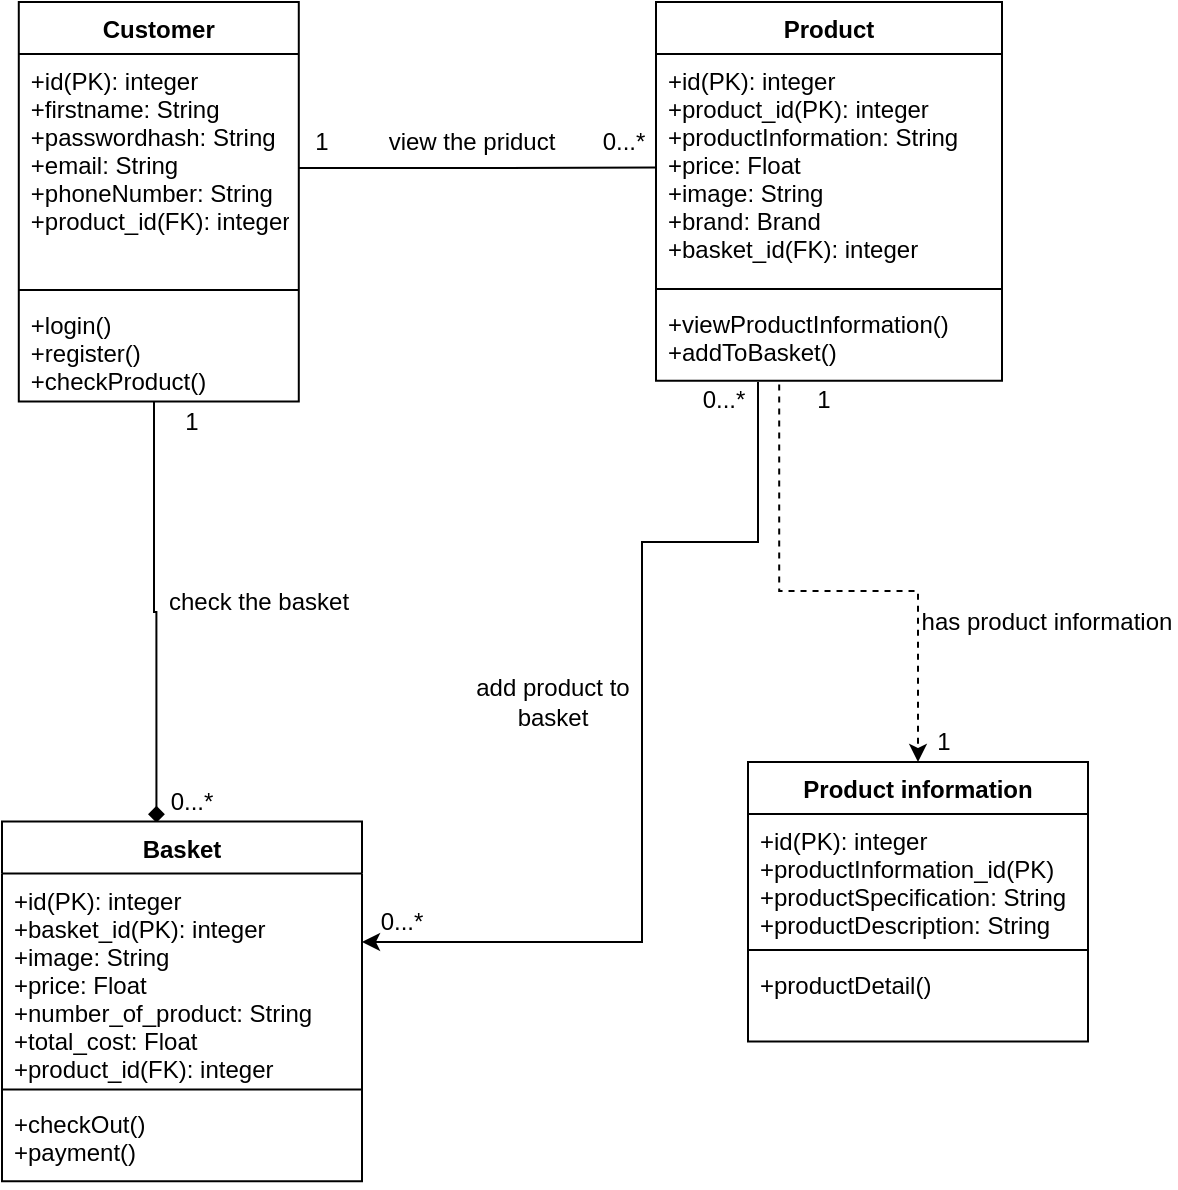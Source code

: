 <mxfile version="12.2.4" pages="1"><diagram id="9rHRDfxWtqjMW2LED-_c" name="Page-1"><mxGraphModel dx="992" dy="638" grid="1" gridSize="10" guides="1" tooltips="1" connect="1" arrows="1" fold="1" page="1" pageScale="1" pageWidth="827" pageHeight="1169" math="0" shadow="0"><root><mxCell id="0"/><mxCell id="1" parent="0"/><mxCell id="70" style="edgeStyle=orthogonalEdgeStyle;rounded=0;orthogonalLoop=1;jettySize=auto;html=1;endArrow=diamond;endFill=1;entryX=0.429;entryY=0.003;entryDx=0;entryDy=0;entryPerimeter=0;" edge="1" parent="1" source="2" target="10"><mxGeometry relative="1" as="geometry"><mxPoint x="150" y="410" as="targetPoint"/><Array as="points"><mxPoint x="116" y="365"/></Array></mxGeometry></mxCell><mxCell id="2" value="Customer" style="swimlane;fontStyle=1;align=center;verticalAlign=top;childLayout=stackLayout;horizontal=1;startSize=26;horizontalStack=0;resizeParent=1;resizeParentMax=0;resizeLast=0;collapsible=1;marginBottom=0;" parent="1" vertex="1"><mxGeometry x="48.393" y="60" width="140" height="199.755" as="geometry"/></mxCell><mxCell id="3" value="+id(PK): integer&#10;+firstname: String&#10;+passwordhash: String&#10;+email: String&#10;+phoneNumber: String&#10;+product_id(FK): integer" style="text;strokeColor=none;fillColor=none;align=left;verticalAlign=top;spacingLeft=4;spacingRight=4;overflow=hidden;rotatable=0;points=[[0,0.5],[1,0.5]];portConstraint=eastwest;" parent="2" vertex="1"><mxGeometry y="26" width="140" height="114" as="geometry"/></mxCell><mxCell id="4" value="" style="line;strokeWidth=1;fillColor=none;align=left;verticalAlign=middle;spacingTop=-1;spacingLeft=3;spacingRight=3;rotatable=0;labelPosition=right;points=[];portConstraint=eastwest;" parent="2" vertex="1"><mxGeometry y="140" width="140" height="7.967" as="geometry"/></mxCell><mxCell id="5" value="+login()&#10;+register()&#10;+checkProduct()" style="text;strokeColor=none;fillColor=none;align=left;verticalAlign=top;spacingLeft=4;spacingRight=4;overflow=hidden;rotatable=0;points=[[0,0.5],[1,0.5]];portConstraint=eastwest;" parent="2" vertex="1"><mxGeometry y="147.967" width="140" height="51.788" as="geometry"/></mxCell><mxCell id="22" style="edgeStyle=orthogonalEdgeStyle;rounded=0;orthogonalLoop=1;jettySize=auto;html=1;entryX=0.5;entryY=0;entryDx=0;entryDy=0;endArrow=classic;endFill=1;dashed=1;exitX=-0.175;exitY=0.1;exitDx=0;exitDy=0;exitPerimeter=0;startArrow=none;startFill=0;" parent="1" target="14" edge="1" source="33"><mxGeometry relative="1" as="geometry"><mxPoint x="431.536" y="328.898" as="sourcePoint"/></mxGeometry></mxCell><mxCell id="6" value="Product" style="swimlane;fontStyle=1;align=center;verticalAlign=top;childLayout=stackLayout;horizontal=1;startSize=26;horizontalStack=0;resizeParent=1;resizeParentMax=0;resizeLast=0;collapsible=1;marginBottom=0;" parent="1" vertex="1"><mxGeometry x="367" y="60" width="173" height="189.331" as="geometry"/></mxCell><mxCell id="7" value="+id(PK): integer&#10;+product_id(PK): integer&#10;+productInformation: String&#10;+price: Float&#10;+image: String&#10;+brand: Brand&#10;+basket_id(FK): integer" style="text;strokeColor=none;fillColor=none;align=left;verticalAlign=top;spacingLeft=4;spacingRight=4;overflow=hidden;rotatable=0;points=[[0,0.5],[1,0.5]];portConstraint=eastwest;" parent="6" vertex="1"><mxGeometry y="26" width="173" height="113.535" as="geometry"/></mxCell><mxCell id="8" value="" style="line;strokeWidth=1;fillColor=none;align=left;verticalAlign=middle;spacingTop=-1;spacingLeft=3;spacingRight=3;rotatable=0;labelPosition=right;points=[];portConstraint=eastwest;" parent="6" vertex="1"><mxGeometry y="139.535" width="173" height="7.967" as="geometry"/></mxCell><mxCell id="9" value="+viewProductInformation()&#10;+addToBasket()&#10;" style="text;strokeColor=none;fillColor=none;align=left;verticalAlign=top;spacingLeft=4;spacingRight=4;overflow=hidden;rotatable=0;points=[[0,0.5],[1,0.5]];portConstraint=eastwest;" parent="6" vertex="1"><mxGeometry y="147.502" width="173" height="41.829" as="geometry"/></mxCell><mxCell id="14" value="Product information" style="swimlane;fontStyle=1;align=center;verticalAlign=top;childLayout=stackLayout;horizontal=1;startSize=26;horizontalStack=0;resizeParent=1;resizeParentMax=0;resizeLast=0;collapsible=1;marginBottom=0;" parent="1" vertex="1"><mxGeometry x="413" y="440" width="170" height="139.796" as="geometry"/></mxCell><mxCell id="15" value="+id(PK): integer&#10;+productInformation_id(PK)&#10;+productSpecification: String&#10;+productDescription: String" style="text;strokeColor=none;fillColor=none;align=left;verticalAlign=top;spacingLeft=4;spacingRight=4;overflow=hidden;rotatable=0;points=[[0,0.5],[1,0.5]];portConstraint=eastwest;" parent="14" vertex="1"><mxGeometry y="26" width="170" height="64" as="geometry"/></mxCell><mxCell id="16" value="" style="line;strokeWidth=1;fillColor=none;align=left;verticalAlign=middle;spacingTop=-1;spacingLeft=3;spacingRight=3;rotatable=0;labelPosition=right;points=[];portConstraint=eastwest;" parent="14" vertex="1"><mxGeometry y="90" width="170" height="7.967" as="geometry"/></mxCell><mxCell id="17" value="+productDetail()" style="text;strokeColor=none;fillColor=none;align=left;verticalAlign=top;spacingLeft=4;spacingRight=4;overflow=hidden;rotatable=0;points=[[0,0.5],[1,0.5]];portConstraint=eastwest;" parent="14" vertex="1"><mxGeometry y="97.967" width="170" height="41.829" as="geometry"/></mxCell><mxCell id="19" style="edgeStyle=orthogonalEdgeStyle;rounded=0;orthogonalLoop=1;jettySize=auto;html=1;exitX=1;exitY=0.5;exitDx=0;exitDy=0;entryX=0;entryY=0.5;entryDx=0;entryDy=0;endArrow=none;endFill=0;" parent="1" source="3" target="7" edge="1"><mxGeometry relative="1" as="geometry"/></mxCell><mxCell id="26" value="0...*" style="text;html=1;strokeColor=none;fillColor=none;align=center;verticalAlign=middle;whiteSpace=wrap;rounded=0;" parent="1" vertex="1"><mxGeometry x="333.757" y="119.755" width="33.572" height="19.918" as="geometry"/></mxCell><mxCell id="31" value="0...*" style="text;html=1;strokeColor=none;fillColor=none;align=center;verticalAlign=middle;whiteSpace=wrap;rounded=0;" parent="1" vertex="1"><mxGeometry x="384.115" y="249.224" width="33.572" height="19.918" as="geometry"/></mxCell><mxCell id="64" style="edgeStyle=orthogonalEdgeStyle;rounded=0;orthogonalLoop=1;jettySize=auto;html=1;endArrow=classic;endFill=1;" edge="1" parent="1" target="11"><mxGeometry relative="1" as="geometry"><mxPoint x="418" y="250" as="sourcePoint"/><Array as="points"><mxPoint x="418" y="330"/><mxPoint x="360" y="330"/><mxPoint x="360" y="530"/></Array></mxGeometry></mxCell><mxCell id="33" value="1" style="text;html=1;strokeColor=none;fillColor=none;align=center;verticalAlign=middle;whiteSpace=wrap;rounded=0;" parent="1" vertex="1"><mxGeometry x="434.474" y="249.224" width="33.572" height="19.918" as="geometry"/></mxCell><mxCell id="62" value="1" style="text;html=1;strokeColor=none;fillColor=none;align=center;verticalAlign=middle;whiteSpace=wrap;rounded=0;" vertex="1" parent="1"><mxGeometry x="182.682" y="119.755" width="33.572" height="19.918" as="geometry"/></mxCell><mxCell id="27" value="1" style="text;html=1;strokeColor=none;fillColor=none;align=center;verticalAlign=middle;whiteSpace=wrap;rounded=0;" parent="1" vertex="1"><mxGeometry x="491" y="420" width="40" height="20" as="geometry"/></mxCell><mxCell id="10" value="Basket" style="swimlane;fontStyle=1;align=center;verticalAlign=top;childLayout=stackLayout;horizontal=1;startSize=26;horizontalStack=0;resizeParent=1;resizeParentMax=0;resizeLast=0;collapsible=1;marginBottom=0;" parent="1" vertex="1"><mxGeometry x="40" y="469.776" width="180" height="179.796" as="geometry"/></mxCell><mxCell id="11" value="+id(PK): integer&#10;+basket_id(PK): integer&#10;+image: String&#10;+price: Float&#10;+number_of_product: String&#10;+total_cost: Float&#10;+product_id(FK): integer" style="text;strokeColor=none;fillColor=none;align=left;verticalAlign=top;spacingLeft=4;spacingRight=4;overflow=hidden;rotatable=0;points=[[0,0.5],[1,0.5]];portConstraint=eastwest;" parent="10" vertex="1"><mxGeometry y="26" width="180" height="104" as="geometry"/></mxCell><mxCell id="12" value="" style="line;strokeWidth=1;fillColor=none;align=left;verticalAlign=middle;spacingTop=-1;spacingLeft=3;spacingRight=3;rotatable=0;labelPosition=right;points=[];portConstraint=eastwest;" parent="10" vertex="1"><mxGeometry y="130" width="180" height="7.967" as="geometry"/></mxCell><mxCell id="13" value="+checkOut()&#10;+payment()" style="text;strokeColor=none;fillColor=none;align=left;verticalAlign=top;spacingLeft=4;spacingRight=4;overflow=hidden;rotatable=0;points=[[0,0.5],[1,0.5]];portConstraint=eastwest;" parent="10" vertex="1"><mxGeometry y="137.967" width="180" height="41.829" as="geometry"/></mxCell><mxCell id="28" value="0...*" style="text;html=1;strokeColor=none;fillColor=none;align=center;verticalAlign=middle;whiteSpace=wrap;rounded=0;" parent="1" vertex="1"><mxGeometry x="222.789" y="509.969" width="33.572" height="19.918" as="geometry"/></mxCell><mxCell id="71" value="view the priduct" style="text;html=1;strokeColor=none;fillColor=none;align=center;verticalAlign=middle;whiteSpace=wrap;rounded=0;" vertex="1" parent="1"><mxGeometry x="223" y="120" width="104" height="20" as="geometry"/></mxCell><mxCell id="73" value="has product information" style="text;html=1;strokeColor=none;fillColor=none;align=center;verticalAlign=middle;whiteSpace=wrap;rounded=0;" vertex="1" parent="1"><mxGeometry x="498" y="360" width="129" height="20" as="geometry"/></mxCell><mxCell id="74" value="check the basket" style="text;html=1;strokeColor=none;fillColor=none;align=center;verticalAlign=middle;whiteSpace=wrap;rounded=0;" vertex="1" parent="1"><mxGeometry x="116" y="350" width="105" height="20" as="geometry"/></mxCell><mxCell id="75" value="add product to basket" style="text;html=1;strokeColor=none;fillColor=none;align=center;verticalAlign=middle;whiteSpace=wrap;rounded=0;" vertex="1" parent="1"><mxGeometry x="262.5" y="400" width="105" height="20" as="geometry"/></mxCell><mxCell id="76" value="0...*" style="text;html=1;strokeColor=none;fillColor=none;align=center;verticalAlign=middle;whiteSpace=wrap;rounded=0;" vertex="1" parent="1"><mxGeometry x="118.289" y="449.969" width="33.572" height="19.918" as="geometry"/></mxCell><mxCell id="77" value="1" style="text;html=1;strokeColor=none;fillColor=none;align=center;verticalAlign=middle;whiteSpace=wrap;rounded=0;" vertex="1" parent="1"><mxGeometry x="118.182" y="259.755" width="33.572" height="19.918" as="geometry"/></mxCell></root></mxGraphModel></diagram></mxfile>